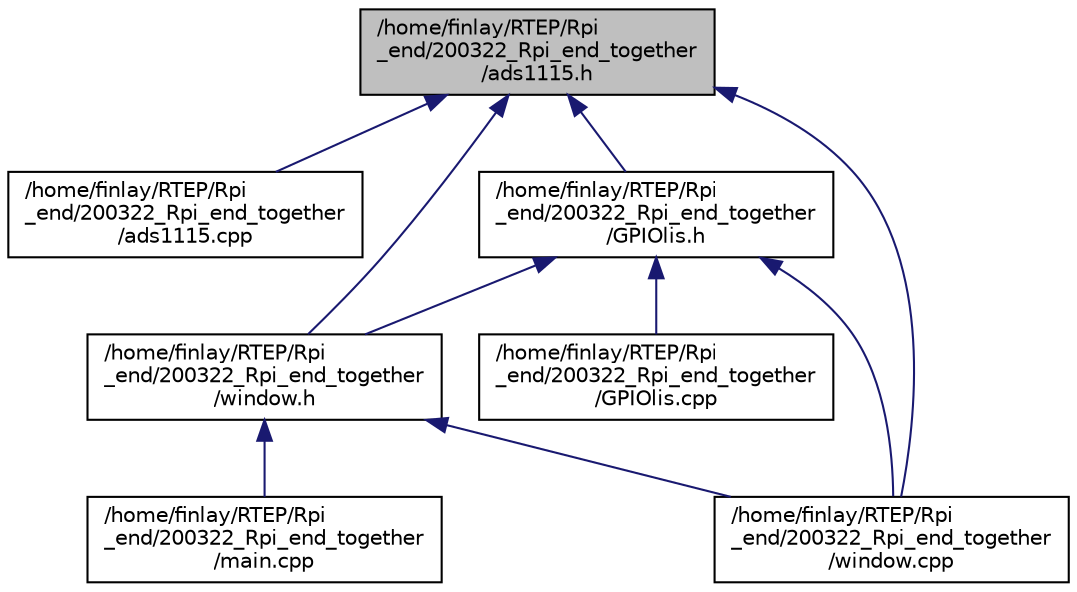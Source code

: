 digraph "/home/finlay/RTEP/Rpi_end/200322_Rpi_end_together/ads1115.h"
{
 // LATEX_PDF_SIZE
  edge [fontname="Helvetica",fontsize="10",labelfontname="Helvetica",labelfontsize="10"];
  node [fontname="Helvetica",fontsize="10",shape=record];
  Node1 [label="/home/finlay/RTEP/Rpi\l_end/200322_Rpi_end_together\l/ads1115.h",height=0.2,width=0.4,color="black", fillcolor="grey75", style="filled", fontcolor="black",tooltip=" "];
  Node1 -> Node2 [dir="back",color="midnightblue",fontsize="10",style="solid",fontname="Helvetica"];
  Node2 [label="/home/finlay/RTEP/Rpi\l_end/200322_Rpi_end_together\l/ads1115.cpp",height=0.2,width=0.4,color="black", fillcolor="white", style="filled",URL="$200322___rpi__end__together_2ads1115_8cpp.html",tooltip=" "];
  Node1 -> Node3 [dir="back",color="midnightblue",fontsize="10",style="solid",fontname="Helvetica"];
  Node3 [label="/home/finlay/RTEP/Rpi\l_end/200322_Rpi_end_together\l/GPIOlis.h",height=0.2,width=0.4,color="black", fillcolor="white", style="filled",URL="$_rpi__end_2200322___rpi__end__together_2_g_p_i_olis_8h.html",tooltip=" "];
  Node3 -> Node4 [dir="back",color="midnightblue",fontsize="10",style="solid",fontname="Helvetica"];
  Node4 [label="/home/finlay/RTEP/Rpi\l_end/200322_Rpi_end_together\l/GPIOlis.cpp",height=0.2,width=0.4,color="black", fillcolor="white", style="filled",URL="$_rpi__end_2200322___rpi__end__together_2_g_p_i_olis_8cpp.html",tooltip=" "];
  Node3 -> Node5 [dir="back",color="midnightblue",fontsize="10",style="solid",fontname="Helvetica"];
  Node5 [label="/home/finlay/RTEP/Rpi\l_end/200322_Rpi_end_together\l/window.h",height=0.2,width=0.4,color="black", fillcolor="white", style="filled",URL="$_rpi__end_2200322___rpi__end__together_2window_8h.html",tooltip=" "];
  Node5 -> Node6 [dir="back",color="midnightblue",fontsize="10",style="solid",fontname="Helvetica"];
  Node6 [label="/home/finlay/RTEP/Rpi\l_end/200322_Rpi_end_together\l/main.cpp",height=0.2,width=0.4,color="black", fillcolor="white", style="filled",URL="$_rpi__end_2200322___rpi__end__together_2main_8cpp.html",tooltip=" "];
  Node5 -> Node7 [dir="back",color="midnightblue",fontsize="10",style="solid",fontname="Helvetica"];
  Node7 [label="/home/finlay/RTEP/Rpi\l_end/200322_Rpi_end_together\l/window.cpp",height=0.2,width=0.4,color="black", fillcolor="white", style="filled",URL="$_rpi__end_2200322___rpi__end__together_2window_8cpp.html",tooltip=" "];
  Node3 -> Node7 [dir="back",color="midnightblue",fontsize="10",style="solid",fontname="Helvetica"];
  Node1 -> Node5 [dir="back",color="midnightblue",fontsize="10",style="solid",fontname="Helvetica"];
  Node1 -> Node7 [dir="back",color="midnightblue",fontsize="10",style="solid",fontname="Helvetica"];
}
